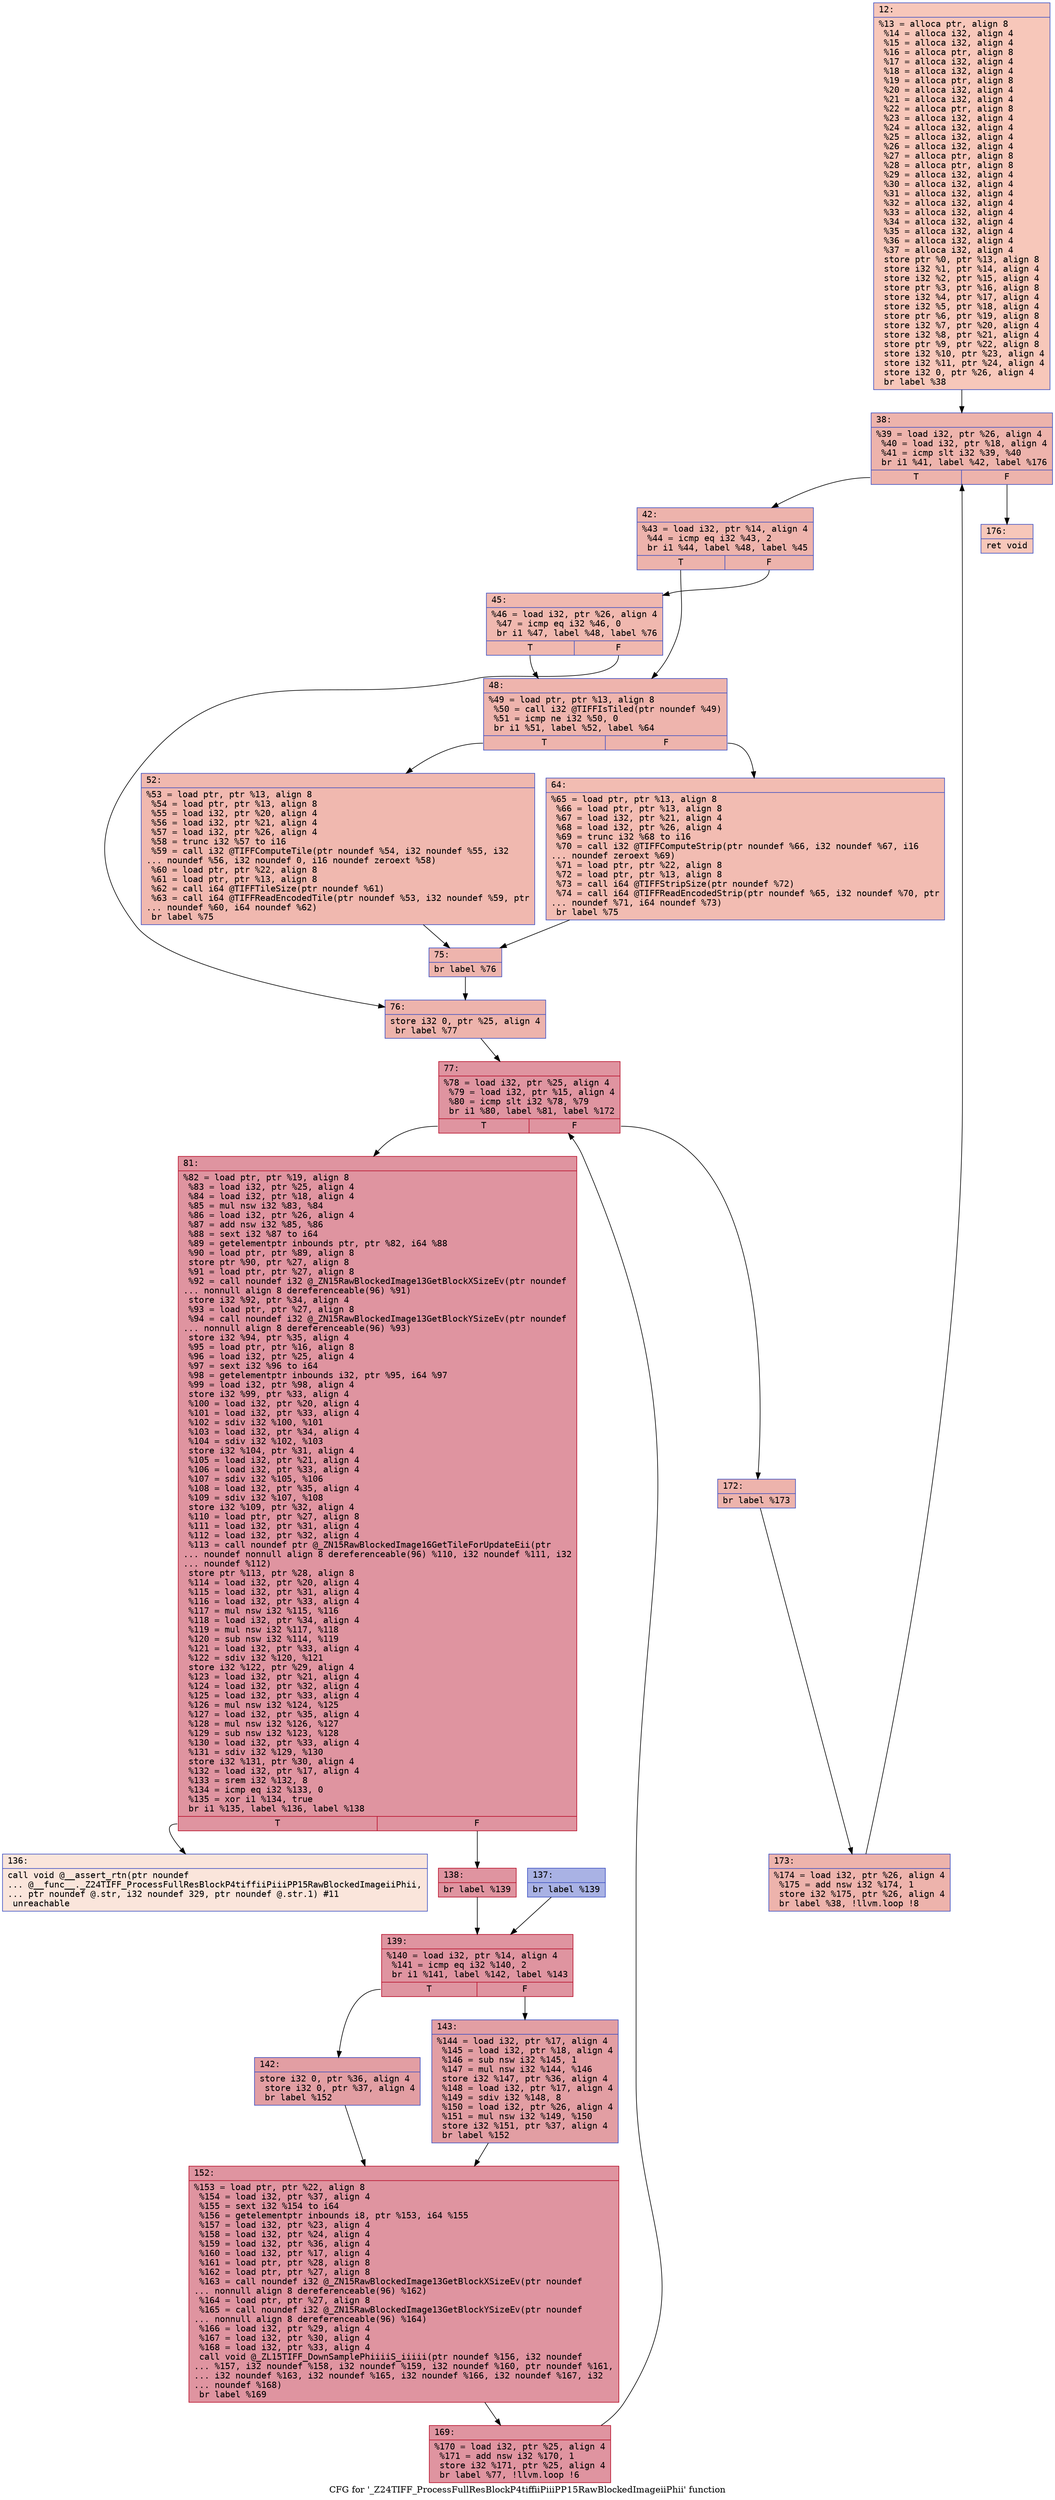 digraph "CFG for '_Z24TIFF_ProcessFullResBlockP4tiffiiPiiiPP15RawBlockedImageiiPhii' function" {
	label="CFG for '_Z24TIFF_ProcessFullResBlockP4tiffiiPiiiPP15RawBlockedImageiiPhii' function";

	Node0x6000016a1b80 [shape=record,color="#3d50c3ff", style=filled, fillcolor="#ec7f6370" fontname="Courier",label="{12:\l|  %13 = alloca ptr, align 8\l  %14 = alloca i32, align 4\l  %15 = alloca i32, align 4\l  %16 = alloca ptr, align 8\l  %17 = alloca i32, align 4\l  %18 = alloca i32, align 4\l  %19 = alloca ptr, align 8\l  %20 = alloca i32, align 4\l  %21 = alloca i32, align 4\l  %22 = alloca ptr, align 8\l  %23 = alloca i32, align 4\l  %24 = alloca i32, align 4\l  %25 = alloca i32, align 4\l  %26 = alloca i32, align 4\l  %27 = alloca ptr, align 8\l  %28 = alloca ptr, align 8\l  %29 = alloca i32, align 4\l  %30 = alloca i32, align 4\l  %31 = alloca i32, align 4\l  %32 = alloca i32, align 4\l  %33 = alloca i32, align 4\l  %34 = alloca i32, align 4\l  %35 = alloca i32, align 4\l  %36 = alloca i32, align 4\l  %37 = alloca i32, align 4\l  store ptr %0, ptr %13, align 8\l  store i32 %1, ptr %14, align 4\l  store i32 %2, ptr %15, align 4\l  store ptr %3, ptr %16, align 8\l  store i32 %4, ptr %17, align 4\l  store i32 %5, ptr %18, align 4\l  store ptr %6, ptr %19, align 8\l  store i32 %7, ptr %20, align 4\l  store i32 %8, ptr %21, align 4\l  store ptr %9, ptr %22, align 8\l  store i32 %10, ptr %23, align 4\l  store i32 %11, ptr %24, align 4\l  store i32 0, ptr %26, align 4\l  br label %38\l}"];
	Node0x6000016a1b80 -> Node0x6000016a1bd0[tooltip="12 -> 38\nProbability 100.00%" ];
	Node0x6000016a1bd0 [shape=record,color="#3d50c3ff", style=filled, fillcolor="#d6524470" fontname="Courier",label="{38:\l|  %39 = load i32, ptr %26, align 4\l  %40 = load i32, ptr %18, align 4\l  %41 = icmp slt i32 %39, %40\l  br i1 %41, label %42, label %176\l|{<s0>T|<s1>F}}"];
	Node0x6000016a1bd0:s0 -> Node0x6000016a1c20[tooltip="38 -> 42\nProbability 96.88%" ];
	Node0x6000016a1bd0:s1 -> Node0x6000016a2210[tooltip="38 -> 176\nProbability 3.12%" ];
	Node0x6000016a1c20 [shape=record,color="#3d50c3ff", style=filled, fillcolor="#d6524470" fontname="Courier",label="{42:\l|  %43 = load i32, ptr %14, align 4\l  %44 = icmp eq i32 %43, 2\l  br i1 %44, label %48, label %45\l|{<s0>T|<s1>F}}"];
	Node0x6000016a1c20:s0 -> Node0x6000016a1cc0[tooltip="42 -> 48\nProbability 50.00%" ];
	Node0x6000016a1c20:s1 -> Node0x6000016a1c70[tooltip="42 -> 45\nProbability 50.00%" ];
	Node0x6000016a1c70 [shape=record,color="#3d50c3ff", style=filled, fillcolor="#dc5d4a70" fontname="Courier",label="{45:\l|  %46 = load i32, ptr %26, align 4\l  %47 = icmp eq i32 %46, 0\l  br i1 %47, label %48, label %76\l|{<s0>T|<s1>F}}"];
	Node0x6000016a1c70:s0 -> Node0x6000016a1cc0[tooltip="45 -> 48\nProbability 37.50%" ];
	Node0x6000016a1c70:s1 -> Node0x6000016a1e00[tooltip="45 -> 76\nProbability 62.50%" ];
	Node0x6000016a1cc0 [shape=record,color="#3d50c3ff", style=filled, fillcolor="#d8564670" fontname="Courier",label="{48:\l|  %49 = load ptr, ptr %13, align 8\l  %50 = call i32 @TIFFIsTiled(ptr noundef %49)\l  %51 = icmp ne i32 %50, 0\l  br i1 %51, label %52, label %64\l|{<s0>T|<s1>F}}"];
	Node0x6000016a1cc0:s0 -> Node0x6000016a1d10[tooltip="48 -> 52\nProbability 62.50%" ];
	Node0x6000016a1cc0:s1 -> Node0x6000016a1d60[tooltip="48 -> 64\nProbability 37.50%" ];
	Node0x6000016a1d10 [shape=record,color="#3d50c3ff", style=filled, fillcolor="#dc5d4a70" fontname="Courier",label="{52:\l|  %53 = load ptr, ptr %13, align 8\l  %54 = load ptr, ptr %13, align 8\l  %55 = load i32, ptr %20, align 4\l  %56 = load i32, ptr %21, align 4\l  %57 = load i32, ptr %26, align 4\l  %58 = trunc i32 %57 to i16\l  %59 = call i32 @TIFFComputeTile(ptr noundef %54, i32 noundef %55, i32\l... noundef %56, i32 noundef 0, i16 noundef zeroext %58)\l  %60 = load ptr, ptr %22, align 8\l  %61 = load ptr, ptr %13, align 8\l  %62 = call i64 @TIFFTileSize(ptr noundef %61)\l  %63 = call i64 @TIFFReadEncodedTile(ptr noundef %53, i32 noundef %59, ptr\l... noundef %60, i64 noundef %62)\l  br label %75\l}"];
	Node0x6000016a1d10 -> Node0x6000016a1db0[tooltip="52 -> 75\nProbability 100.00%" ];
	Node0x6000016a1d60 [shape=record,color="#3d50c3ff", style=filled, fillcolor="#e1675170" fontname="Courier",label="{64:\l|  %65 = load ptr, ptr %13, align 8\l  %66 = load ptr, ptr %13, align 8\l  %67 = load i32, ptr %21, align 4\l  %68 = load i32, ptr %26, align 4\l  %69 = trunc i32 %68 to i16\l  %70 = call i32 @TIFFComputeStrip(ptr noundef %66, i32 noundef %67, i16\l... noundef zeroext %69)\l  %71 = load ptr, ptr %22, align 8\l  %72 = load ptr, ptr %13, align 8\l  %73 = call i64 @TIFFStripSize(ptr noundef %72)\l  %74 = call i64 @TIFFReadEncodedStrip(ptr noundef %65, i32 noundef %70, ptr\l... noundef %71, i64 noundef %73)\l  br label %75\l}"];
	Node0x6000016a1d60 -> Node0x6000016a1db0[tooltip="64 -> 75\nProbability 100.00%" ];
	Node0x6000016a1db0 [shape=record,color="#3d50c3ff", style=filled, fillcolor="#d8564670" fontname="Courier",label="{75:\l|  br label %76\l}"];
	Node0x6000016a1db0 -> Node0x6000016a1e00[tooltip="75 -> 76\nProbability 100.00%" ];
	Node0x6000016a1e00 [shape=record,color="#3d50c3ff", style=filled, fillcolor="#d6524470" fontname="Courier",label="{76:\l|  store i32 0, ptr %25, align 4\l  br label %77\l}"];
	Node0x6000016a1e00 -> Node0x6000016a1e50[tooltip="76 -> 77\nProbability 100.00%" ];
	Node0x6000016a1e50 [shape=record,color="#b70d28ff", style=filled, fillcolor="#b70d2870" fontname="Courier",label="{77:\l|  %78 = load i32, ptr %25, align 4\l  %79 = load i32, ptr %15, align 4\l  %80 = icmp slt i32 %78, %79\l  br i1 %80, label %81, label %172\l|{<s0>T|<s1>F}}"];
	Node0x6000016a1e50:s0 -> Node0x6000016a1ea0[tooltip="77 -> 81\nProbability 96.88%" ];
	Node0x6000016a1e50:s1 -> Node0x6000016a2170[tooltip="77 -> 172\nProbability 3.12%" ];
	Node0x6000016a1ea0 [shape=record,color="#b70d28ff", style=filled, fillcolor="#b70d2870" fontname="Courier",label="{81:\l|  %82 = load ptr, ptr %19, align 8\l  %83 = load i32, ptr %25, align 4\l  %84 = load i32, ptr %18, align 4\l  %85 = mul nsw i32 %83, %84\l  %86 = load i32, ptr %26, align 4\l  %87 = add nsw i32 %85, %86\l  %88 = sext i32 %87 to i64\l  %89 = getelementptr inbounds ptr, ptr %82, i64 %88\l  %90 = load ptr, ptr %89, align 8\l  store ptr %90, ptr %27, align 8\l  %91 = load ptr, ptr %27, align 8\l  %92 = call noundef i32 @_ZN15RawBlockedImage13GetBlockXSizeEv(ptr noundef\l... nonnull align 8 dereferenceable(96) %91)\l  store i32 %92, ptr %34, align 4\l  %93 = load ptr, ptr %27, align 8\l  %94 = call noundef i32 @_ZN15RawBlockedImage13GetBlockYSizeEv(ptr noundef\l... nonnull align 8 dereferenceable(96) %93)\l  store i32 %94, ptr %35, align 4\l  %95 = load ptr, ptr %16, align 8\l  %96 = load i32, ptr %25, align 4\l  %97 = sext i32 %96 to i64\l  %98 = getelementptr inbounds i32, ptr %95, i64 %97\l  %99 = load i32, ptr %98, align 4\l  store i32 %99, ptr %33, align 4\l  %100 = load i32, ptr %20, align 4\l  %101 = load i32, ptr %33, align 4\l  %102 = sdiv i32 %100, %101\l  %103 = load i32, ptr %34, align 4\l  %104 = sdiv i32 %102, %103\l  store i32 %104, ptr %31, align 4\l  %105 = load i32, ptr %21, align 4\l  %106 = load i32, ptr %33, align 4\l  %107 = sdiv i32 %105, %106\l  %108 = load i32, ptr %35, align 4\l  %109 = sdiv i32 %107, %108\l  store i32 %109, ptr %32, align 4\l  %110 = load ptr, ptr %27, align 8\l  %111 = load i32, ptr %31, align 4\l  %112 = load i32, ptr %32, align 4\l  %113 = call noundef ptr @_ZN15RawBlockedImage16GetTileForUpdateEii(ptr\l... noundef nonnull align 8 dereferenceable(96) %110, i32 noundef %111, i32\l... noundef %112)\l  store ptr %113, ptr %28, align 8\l  %114 = load i32, ptr %20, align 4\l  %115 = load i32, ptr %31, align 4\l  %116 = load i32, ptr %33, align 4\l  %117 = mul nsw i32 %115, %116\l  %118 = load i32, ptr %34, align 4\l  %119 = mul nsw i32 %117, %118\l  %120 = sub nsw i32 %114, %119\l  %121 = load i32, ptr %33, align 4\l  %122 = sdiv i32 %120, %121\l  store i32 %122, ptr %29, align 4\l  %123 = load i32, ptr %21, align 4\l  %124 = load i32, ptr %32, align 4\l  %125 = load i32, ptr %33, align 4\l  %126 = mul nsw i32 %124, %125\l  %127 = load i32, ptr %35, align 4\l  %128 = mul nsw i32 %126, %127\l  %129 = sub nsw i32 %123, %128\l  %130 = load i32, ptr %33, align 4\l  %131 = sdiv i32 %129, %130\l  store i32 %131, ptr %30, align 4\l  %132 = load i32, ptr %17, align 4\l  %133 = srem i32 %132, 8\l  %134 = icmp eq i32 %133, 0\l  %135 = xor i1 %134, true\l  br i1 %135, label %136, label %138\l|{<s0>T|<s1>F}}"];
	Node0x6000016a1ea0:s0 -> Node0x6000016a1ef0[tooltip="81 -> 136\nProbability 0.00%" ];
	Node0x6000016a1ea0:s1 -> Node0x6000016a1f90[tooltip="81 -> 138\nProbability 100.00%" ];
	Node0x6000016a1ef0 [shape=record,color="#3d50c3ff", style=filled, fillcolor="#f4c5ad70" fontname="Courier",label="{136:\l|  call void @__assert_rtn(ptr noundef\l... @__func__._Z24TIFF_ProcessFullResBlockP4tiffiiPiiiPP15RawBlockedImageiiPhii,\l... ptr noundef @.str, i32 noundef 329, ptr noundef @.str.1) #11\l  unreachable\l}"];
	Node0x6000016a1f40 [shape=record,color="#3d50c3ff", style=filled, fillcolor="#3d50c370" fontname="Courier",label="{137:\l|  br label %139\l}"];
	Node0x6000016a1f40 -> Node0x6000016a1fe0[tooltip="137 -> 139\nProbability 100.00%" ];
	Node0x6000016a1f90 [shape=record,color="#b70d28ff", style=filled, fillcolor="#b70d2870" fontname="Courier",label="{138:\l|  br label %139\l}"];
	Node0x6000016a1f90 -> Node0x6000016a1fe0[tooltip="138 -> 139\nProbability 100.00%" ];
	Node0x6000016a1fe0 [shape=record,color="#b70d28ff", style=filled, fillcolor="#b70d2870" fontname="Courier",label="{139:\l|  %140 = load i32, ptr %14, align 4\l  %141 = icmp eq i32 %140, 2\l  br i1 %141, label %142, label %143\l|{<s0>T|<s1>F}}"];
	Node0x6000016a1fe0:s0 -> Node0x6000016a2030[tooltip="139 -> 142\nProbability 50.00%" ];
	Node0x6000016a1fe0:s1 -> Node0x6000016a2080[tooltip="139 -> 143\nProbability 50.00%" ];
	Node0x6000016a2030 [shape=record,color="#3d50c3ff", style=filled, fillcolor="#be242e70" fontname="Courier",label="{142:\l|  store i32 0, ptr %36, align 4\l  store i32 0, ptr %37, align 4\l  br label %152\l}"];
	Node0x6000016a2030 -> Node0x6000016a20d0[tooltip="142 -> 152\nProbability 100.00%" ];
	Node0x6000016a2080 [shape=record,color="#3d50c3ff", style=filled, fillcolor="#be242e70" fontname="Courier",label="{143:\l|  %144 = load i32, ptr %17, align 4\l  %145 = load i32, ptr %18, align 4\l  %146 = sub nsw i32 %145, 1\l  %147 = mul nsw i32 %144, %146\l  store i32 %147, ptr %36, align 4\l  %148 = load i32, ptr %17, align 4\l  %149 = sdiv i32 %148, 8\l  %150 = load i32, ptr %26, align 4\l  %151 = mul nsw i32 %149, %150\l  store i32 %151, ptr %37, align 4\l  br label %152\l}"];
	Node0x6000016a2080 -> Node0x6000016a20d0[tooltip="143 -> 152\nProbability 100.00%" ];
	Node0x6000016a20d0 [shape=record,color="#b70d28ff", style=filled, fillcolor="#b70d2870" fontname="Courier",label="{152:\l|  %153 = load ptr, ptr %22, align 8\l  %154 = load i32, ptr %37, align 4\l  %155 = sext i32 %154 to i64\l  %156 = getelementptr inbounds i8, ptr %153, i64 %155\l  %157 = load i32, ptr %23, align 4\l  %158 = load i32, ptr %24, align 4\l  %159 = load i32, ptr %36, align 4\l  %160 = load i32, ptr %17, align 4\l  %161 = load ptr, ptr %28, align 8\l  %162 = load ptr, ptr %27, align 8\l  %163 = call noundef i32 @_ZN15RawBlockedImage13GetBlockXSizeEv(ptr noundef\l... nonnull align 8 dereferenceable(96) %162)\l  %164 = load ptr, ptr %27, align 8\l  %165 = call noundef i32 @_ZN15RawBlockedImage13GetBlockYSizeEv(ptr noundef\l... nonnull align 8 dereferenceable(96) %164)\l  %166 = load i32, ptr %29, align 4\l  %167 = load i32, ptr %30, align 4\l  %168 = load i32, ptr %33, align 4\l  call void @_ZL15TIFF_DownSamplePhiiiiS_iiiii(ptr noundef %156, i32 noundef\l... %157, i32 noundef %158, i32 noundef %159, i32 noundef %160, ptr noundef %161,\l... i32 noundef %163, i32 noundef %165, i32 noundef %166, i32 noundef %167, i32\l... noundef %168)\l  br label %169\l}"];
	Node0x6000016a20d0 -> Node0x6000016a2120[tooltip="152 -> 169\nProbability 100.00%" ];
	Node0x6000016a2120 [shape=record,color="#b70d28ff", style=filled, fillcolor="#b70d2870" fontname="Courier",label="{169:\l|  %170 = load i32, ptr %25, align 4\l  %171 = add nsw i32 %170, 1\l  store i32 %171, ptr %25, align 4\l  br label %77, !llvm.loop !6\l}"];
	Node0x6000016a2120 -> Node0x6000016a1e50[tooltip="169 -> 77\nProbability 100.00%" ];
	Node0x6000016a2170 [shape=record,color="#3d50c3ff", style=filled, fillcolor="#d6524470" fontname="Courier",label="{172:\l|  br label %173\l}"];
	Node0x6000016a2170 -> Node0x6000016a21c0[tooltip="172 -> 173\nProbability 100.00%" ];
	Node0x6000016a21c0 [shape=record,color="#3d50c3ff", style=filled, fillcolor="#d6524470" fontname="Courier",label="{173:\l|  %174 = load i32, ptr %26, align 4\l  %175 = add nsw i32 %174, 1\l  store i32 %175, ptr %26, align 4\l  br label %38, !llvm.loop !8\l}"];
	Node0x6000016a21c0 -> Node0x6000016a1bd0[tooltip="173 -> 38\nProbability 100.00%" ];
	Node0x6000016a2210 [shape=record,color="#3d50c3ff", style=filled, fillcolor="#ec7f6370" fontname="Courier",label="{176:\l|  ret void\l}"];
}

